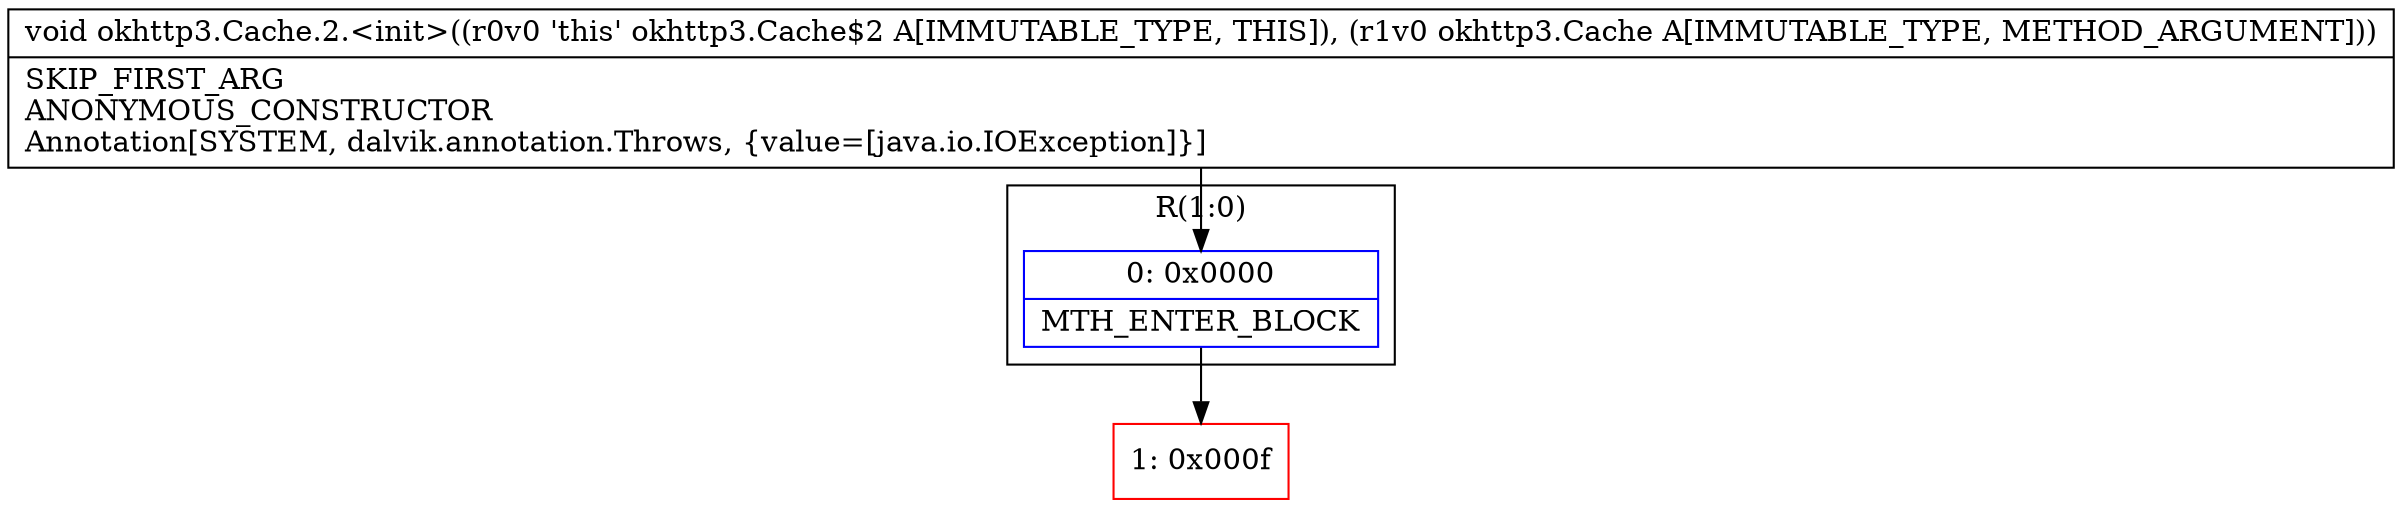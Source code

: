 digraph "CFG forokhttp3.Cache.2.\<init\>(Lokhttp3\/Cache;)V" {
subgraph cluster_Region_1764068794 {
label = "R(1:0)";
node [shape=record,color=blue];
Node_0 [shape=record,label="{0\:\ 0x0000|MTH_ENTER_BLOCK\l}"];
}
Node_1 [shape=record,color=red,label="{1\:\ 0x000f}"];
MethodNode[shape=record,label="{void okhttp3.Cache.2.\<init\>((r0v0 'this' okhttp3.Cache$2 A[IMMUTABLE_TYPE, THIS]), (r1v0 okhttp3.Cache A[IMMUTABLE_TYPE, METHOD_ARGUMENT]))  | SKIP_FIRST_ARG\lANONYMOUS_CONSTRUCTOR\lAnnotation[SYSTEM, dalvik.annotation.Throws, \{value=[java.io.IOException]\}]\l}"];
MethodNode -> Node_0;
Node_0 -> Node_1;
}

